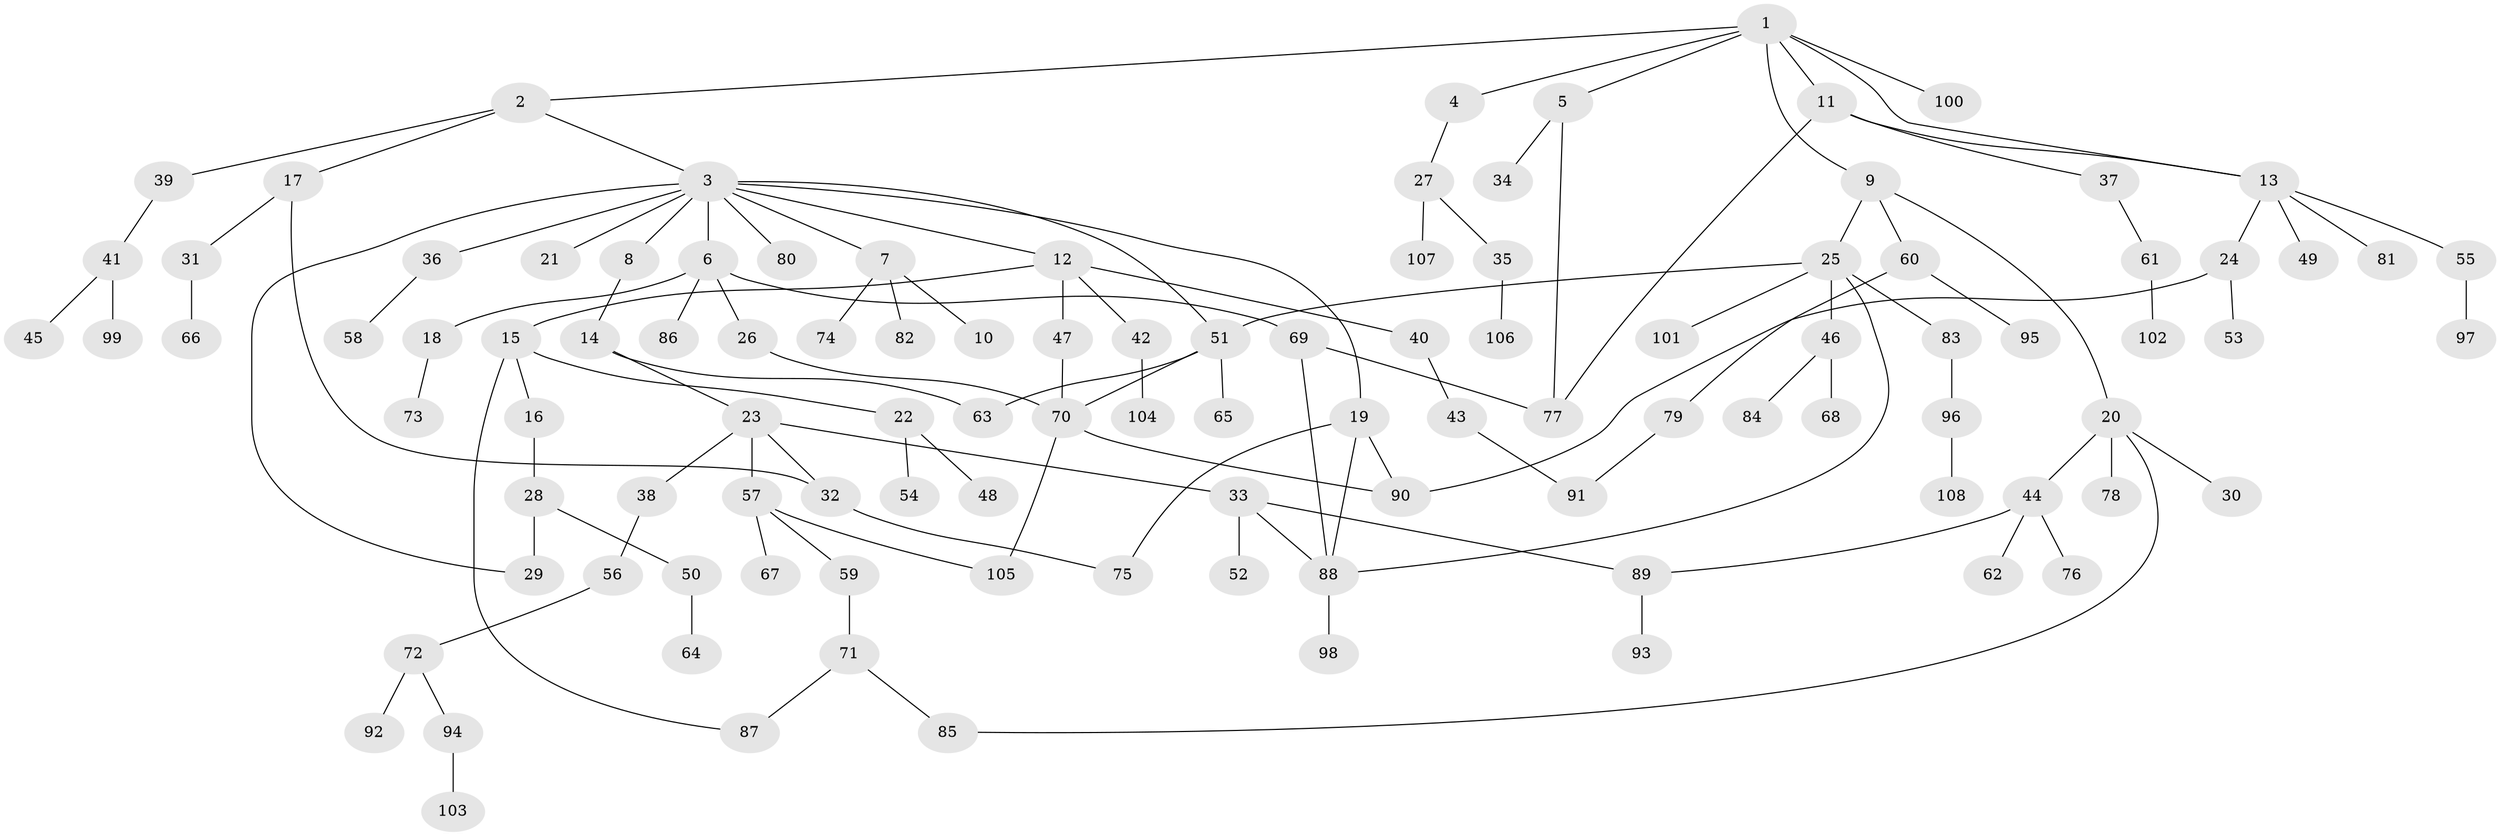 // coarse degree distribution, {9: 0.013513513513513514, 4: 0.10810810810810811, 11: 0.013513513513513514, 2: 0.24324324324324326, 3: 0.14864864864864866, 5: 0.08108108108108109, 1: 0.3783783783783784, 7: 0.013513513513513514}
// Generated by graph-tools (version 1.1) at 2025/41/03/06/25 10:41:28]
// undirected, 108 vertices, 127 edges
graph export_dot {
graph [start="1"]
  node [color=gray90,style=filled];
  1;
  2;
  3;
  4;
  5;
  6;
  7;
  8;
  9;
  10;
  11;
  12;
  13;
  14;
  15;
  16;
  17;
  18;
  19;
  20;
  21;
  22;
  23;
  24;
  25;
  26;
  27;
  28;
  29;
  30;
  31;
  32;
  33;
  34;
  35;
  36;
  37;
  38;
  39;
  40;
  41;
  42;
  43;
  44;
  45;
  46;
  47;
  48;
  49;
  50;
  51;
  52;
  53;
  54;
  55;
  56;
  57;
  58;
  59;
  60;
  61;
  62;
  63;
  64;
  65;
  66;
  67;
  68;
  69;
  70;
  71;
  72;
  73;
  74;
  75;
  76;
  77;
  78;
  79;
  80;
  81;
  82;
  83;
  84;
  85;
  86;
  87;
  88;
  89;
  90;
  91;
  92;
  93;
  94;
  95;
  96;
  97;
  98;
  99;
  100;
  101;
  102;
  103;
  104;
  105;
  106;
  107;
  108;
  1 -- 2;
  1 -- 4;
  1 -- 5;
  1 -- 9;
  1 -- 11;
  1 -- 13;
  1 -- 100;
  2 -- 3;
  2 -- 17;
  2 -- 39;
  3 -- 6;
  3 -- 7;
  3 -- 8;
  3 -- 12;
  3 -- 19;
  3 -- 21;
  3 -- 29;
  3 -- 36;
  3 -- 51;
  3 -- 80;
  4 -- 27;
  5 -- 34;
  5 -- 77;
  6 -- 18;
  6 -- 26;
  6 -- 69;
  6 -- 86;
  7 -- 10;
  7 -- 74;
  7 -- 82;
  8 -- 14;
  9 -- 20;
  9 -- 25;
  9 -- 60;
  11 -- 37;
  11 -- 13;
  11 -- 77;
  12 -- 15;
  12 -- 40;
  12 -- 42;
  12 -- 47;
  13 -- 24;
  13 -- 49;
  13 -- 55;
  13 -- 81;
  14 -- 23;
  14 -- 63;
  15 -- 16;
  15 -- 22;
  15 -- 87;
  16 -- 28;
  17 -- 31;
  17 -- 32;
  18 -- 73;
  19 -- 75;
  19 -- 88;
  19 -- 90;
  20 -- 30;
  20 -- 44;
  20 -- 78;
  20 -- 85;
  22 -- 48;
  22 -- 54;
  23 -- 33;
  23 -- 38;
  23 -- 57;
  23 -- 32;
  24 -- 53;
  24 -- 90;
  25 -- 46;
  25 -- 83;
  25 -- 101;
  25 -- 88;
  25 -- 51;
  26 -- 70;
  27 -- 35;
  27 -- 107;
  28 -- 50;
  28 -- 29;
  31 -- 66;
  32 -- 75;
  33 -- 52;
  33 -- 88;
  33 -- 89;
  35 -- 106;
  36 -- 58;
  37 -- 61;
  38 -- 56;
  39 -- 41;
  40 -- 43;
  41 -- 45;
  41 -- 99;
  42 -- 104;
  43 -- 91;
  44 -- 62;
  44 -- 76;
  44 -- 89;
  46 -- 68;
  46 -- 84;
  47 -- 70;
  50 -- 64;
  51 -- 65;
  51 -- 63;
  51 -- 70;
  55 -- 97;
  56 -- 72;
  57 -- 59;
  57 -- 67;
  57 -- 105;
  59 -- 71;
  60 -- 79;
  60 -- 95;
  61 -- 102;
  69 -- 88;
  69 -- 77;
  70 -- 90;
  70 -- 105;
  71 -- 85;
  71 -- 87;
  72 -- 92;
  72 -- 94;
  79 -- 91;
  83 -- 96;
  88 -- 98;
  89 -- 93;
  94 -- 103;
  96 -- 108;
}
